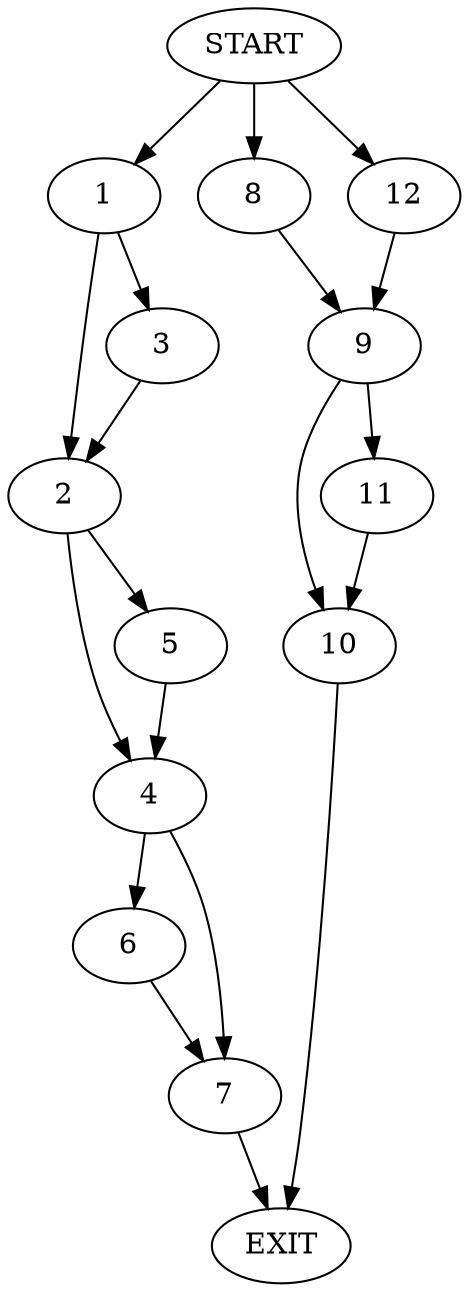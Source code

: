 digraph {
0 [label="START"]
13 [label="EXIT"]
0 -> 1
1 -> 2
1 -> 3
3 -> 2
2 -> 4
2 -> 5
5 -> 4
4 -> 6
4 -> 7
0 -> 8
8 -> 9
9 -> 10
9 -> 11
0 -> 12
12 -> 9
10 -> 13
11 -> 10
6 -> 7
7 -> 13
}
